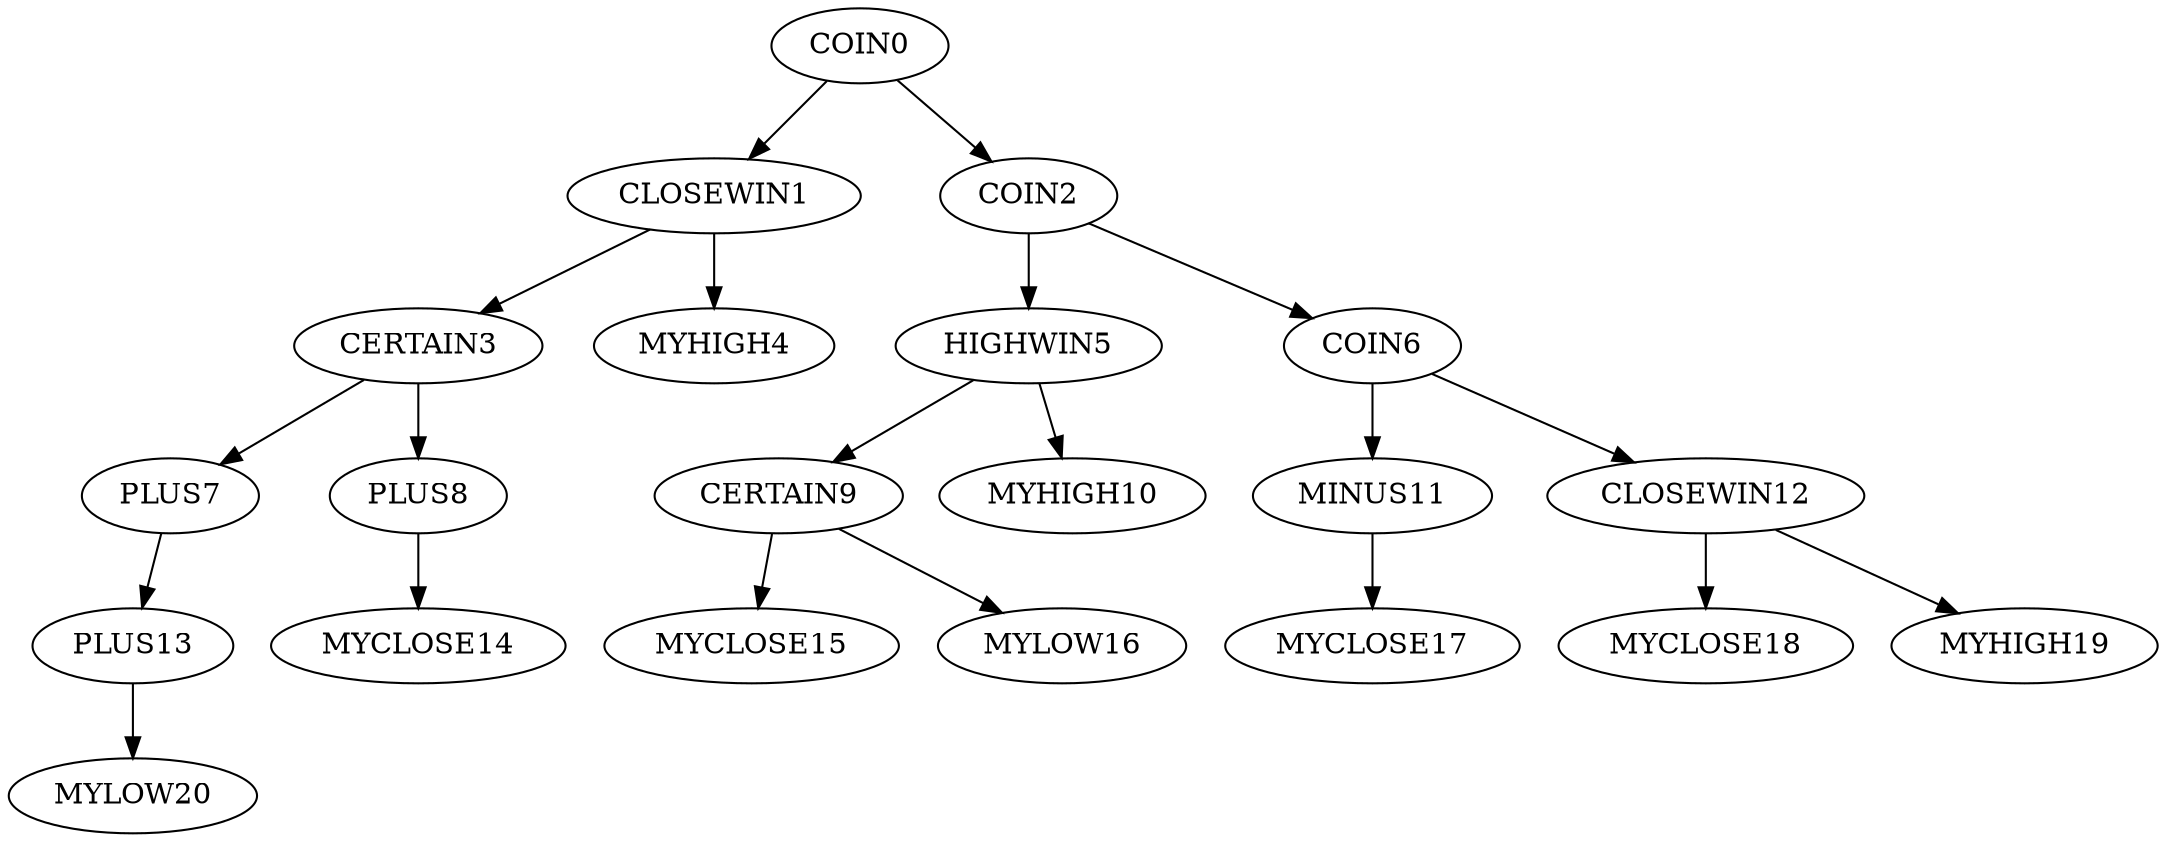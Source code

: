 digraph T {
	COIN0 -> CLOSEWIN1;
	COIN0 -> COIN2;
	CLOSEWIN1 -> CERTAIN3;
	CLOSEWIN1 -> MYHIGH4;
	COIN2 -> HIGHWIN5;
	COIN2 -> COIN6;
	CERTAIN3 -> PLUS7;
	CERTAIN3 -> PLUS8;
	HIGHWIN5 -> CERTAIN9;
	HIGHWIN5 -> MYHIGH10;
	COIN6 -> MINUS11;
	COIN6 -> CLOSEWIN12;
	PLUS7 -> PLUS13;
	PLUS8 -> MYCLOSE14;
	CERTAIN9 -> MYCLOSE15;
	CERTAIN9 -> MYLOW16;
	MINUS11 -> MYCLOSE17;
	CLOSEWIN12 -> MYCLOSE18;
	CLOSEWIN12 -> MYHIGH19;
	PLUS13 -> MYLOW20;
}